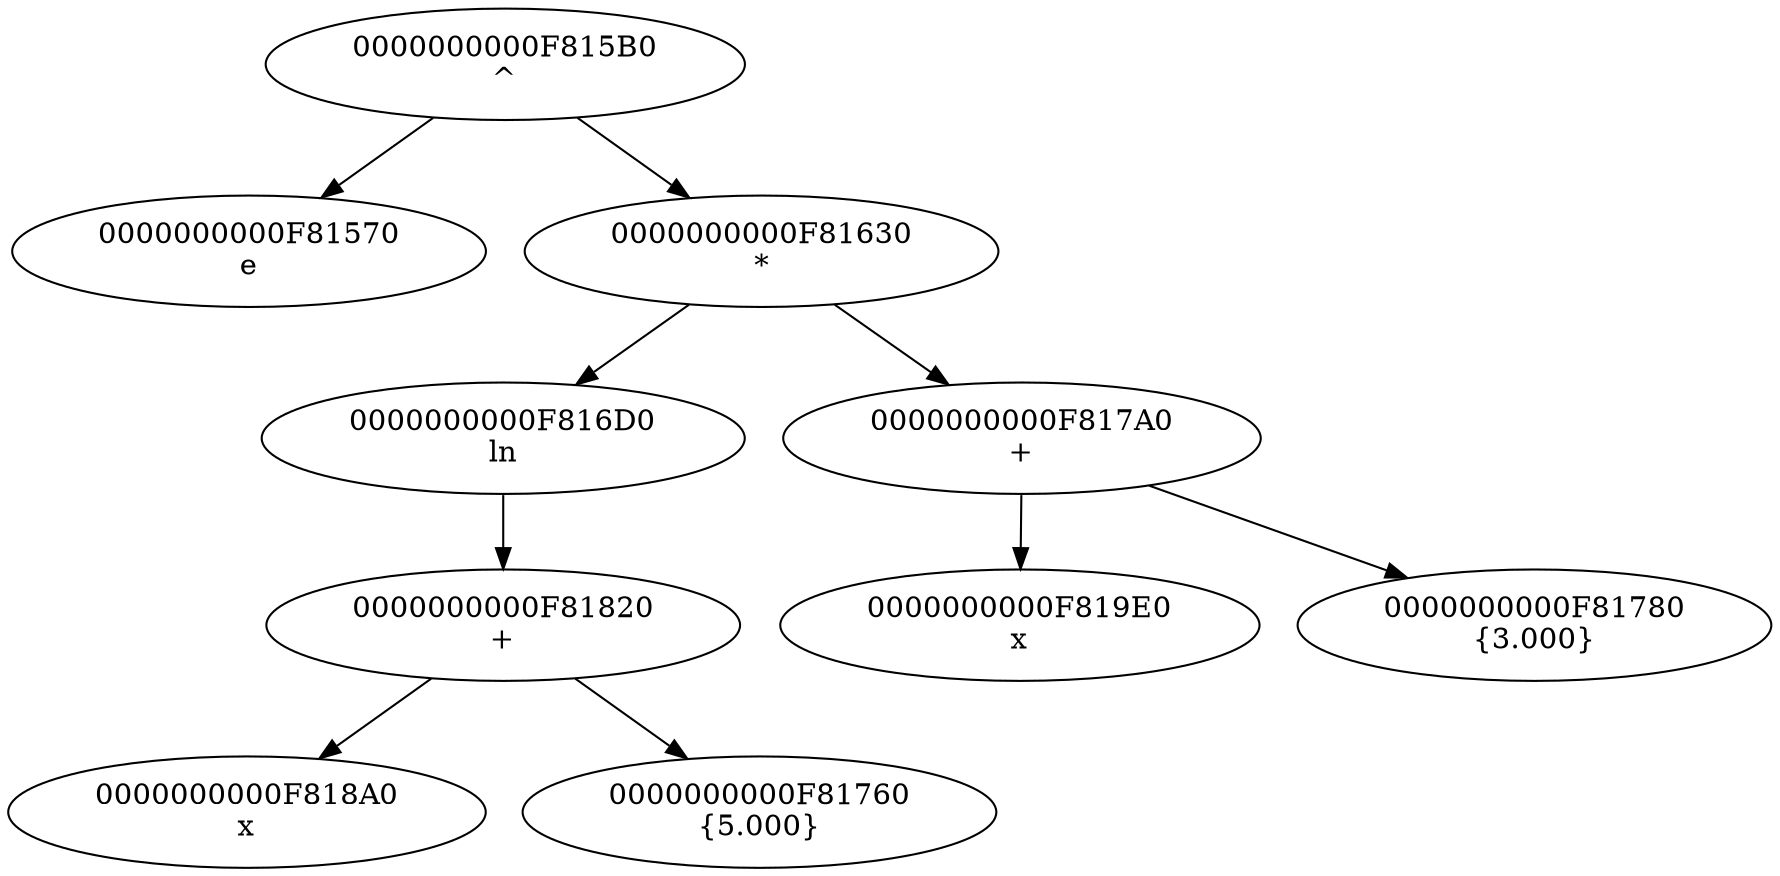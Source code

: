 digraph G{
"0000000000F815B0
^"->"0000000000F81570
e";
"0000000000F815B0
^"->"0000000000F81630
*";
"0000000000F81570
e";
"0000000000F81630
*"->"0000000000F816D0
ln";
"0000000000F81630
*"->"0000000000F817A0
+";
"0000000000F816D0
ln"->"0000000000F81820
+";
"0000000000F81820
+"->"0000000000F818A0
x";
"0000000000F81820
+"->"0000000000F81760
{5.000}";
"0000000000F818A0
x";
"0000000000F81760
{5.000}";
"0000000000F817A0
+"->"0000000000F819E0
x";
"0000000000F817A0
+"->"0000000000F81780
{3.000}";
"0000000000F819E0
x";
"0000000000F81780
{3.000}";
}